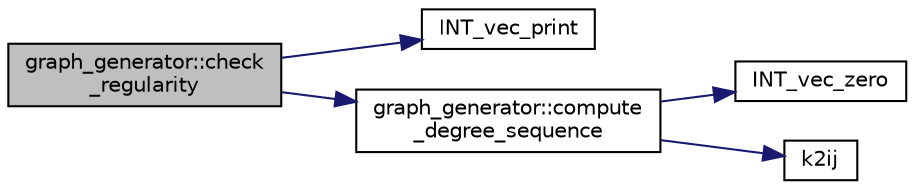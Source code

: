 digraph "graph_generator::check_regularity"
{
  edge [fontname="Helvetica",fontsize="10",labelfontname="Helvetica",labelfontsize="10"];
  node [fontname="Helvetica",fontsize="10",shape=record];
  rankdir="LR";
  Node26 [label="graph_generator::check\l_regularity",height=0.2,width=0.4,color="black", fillcolor="grey75", style="filled", fontcolor="black"];
  Node26 -> Node27 [color="midnightblue",fontsize="10",style="solid",fontname="Helvetica"];
  Node27 [label="INT_vec_print",height=0.2,width=0.4,color="black", fillcolor="white", style="filled",URL="$df/dbf/sajeeb_8_c.html#a79a5901af0b47dd0d694109543c027fe"];
  Node26 -> Node28 [color="midnightblue",fontsize="10",style="solid",fontname="Helvetica"];
  Node28 [label="graph_generator::compute\l_degree_sequence",height=0.2,width=0.4,color="black", fillcolor="white", style="filled",URL="$d9/d91/classgraph__generator.html#aed762e0e135c3199f06859d5ffec9d6f"];
  Node28 -> Node29 [color="midnightblue",fontsize="10",style="solid",fontname="Helvetica"];
  Node29 [label="INT_vec_zero",height=0.2,width=0.4,color="black", fillcolor="white", style="filled",URL="$df/dbf/sajeeb_8_c.html#aa8c9c7977203577026080f546fe4980f"];
  Node28 -> Node30 [color="midnightblue",fontsize="10",style="solid",fontname="Helvetica"];
  Node30 [label="k2ij",height=0.2,width=0.4,color="black", fillcolor="white", style="filled",URL="$df/dbf/sajeeb_8_c.html#a94379148acec1c2aeedad1903aa0756a"];
}
